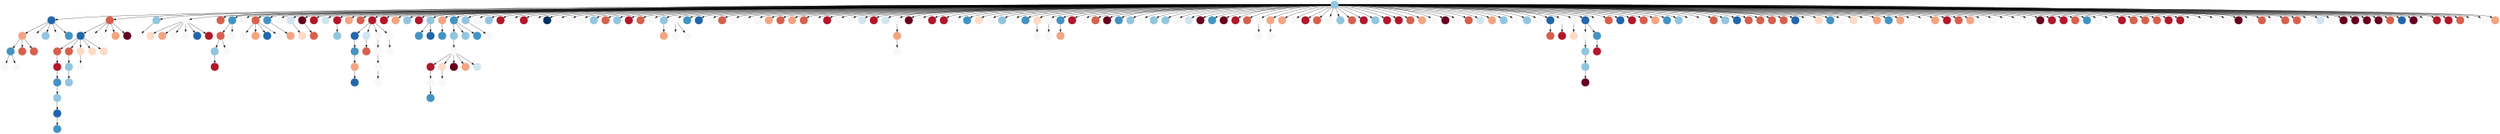 digraph G {
	size=20
	node [label="" shape=circle]
	238717783007977473 [color="#92C5DF" style=filled]
	238718801343049728 [color="#2166AC" style=filled]
	238719202263965696 [color="#D6604D" style=filled]
	947501808855011328 [color="#92C5DF" style=filled]
	759346872628772864 [color="#F8F8F8" style=filled]
	238718121823846400 [color="#D6604D" style=filled]
	238726229736448000 [color="#4393C3" style=filled]
	641251809173049344 [color="#F8F8F8" style=filled]
	238719458884067328 [color="#D6604D" style=filled]
	1112491851909468162 [color="#4393C3" style=filled]
	1122636810348376064 [color="#F8F8F8" style=filled]
	238727438090248192 [color="#D1E5F0" style=filled]
	238724090653986816 [color="#67001F" style=filled]
	238723796830416897 [color="#B2172B" style=filled]
	238718509801156608 [color="#D1E5F0" style=filled]
	238774921176686592 [color="#B2172B" style=filled]
	844592765187035136 [color="#F4A582" style=filled]
	238718590780571650 [color="#D6604D" style=filled]
	238786423862476801 [color="#B2172B" style=filled]
	238745462625148928 [color="#B2172B" style=filled]
	238725270679453696 [color="#F4A582" style=filled]
	238826903585296384 [color="#92C5DF" style=filled]
	238760807800897538 [color="#B2172B" style=filled]
	238740911859843072 [color="#92C5DF" style=filled]
	238731766733619200 [color="#F4A582" style=filled]
	822195639836639233 [color="#4393C3" style=filled]
	238719435521789952 [color="#92C5DF" style=filled]
	818913584528781314 [color="#F8F8F8" style=filled]
	732228132443426818 [color="#92C5DF" style=filled]
	238743891300462592 [color="#B2172B" style=filled]
	238728896915316736 [color="#F8F8F8" style=filled]
	238727919734755328 [color="#B2172B" style=filled]
	238720917700763649 [color="#F8F8F8" style=filled]
	238724598521282561 [color="#053061" style=filled]
	1121843229698088960 [color="#F8F8F8" style=filled]
	1120792806589521920 [color="#F8F8F8" style=filled]
	852710469823594497 [color="#F8F8F8" style=filled]
	820731352093966336 [color="#92C5DF" style=filled]
	819024727528247296 [color="#D6604D" style=filled]
	238985262208794624 [color="#92C5DF" style=filled]
	238743714187575296 [color="#B2172B" style=filled]
	238721872328540160 [color="#D6604D" style=filled]
	238718187573768193 [color="#F8F8F8" style=filled]
	732277410637434881 [color="#92C5DF" style=filled]
	238719965509861377 [color="#F8F8F8" style=filled]
	1104167744981909505 [color="#4393C3" style=filled]
	1104167318853206016 [color="#2166AC" style=filled]
	1032781933435138048 [color="#F8F8F8" style=filled]
	1032717125650186247 [color="#D6604D" style=filled]
	953710141920116737 [color="#F8F8F8" style=filled]
	818919217105895424 [color="#F8F8F8" style=filled]
	799559050681667584 [color="#F8F8F8" style=filled]
	799373608216690688 [color="#F4A582" style=filled]
	788618759724474368 [color="#D6604D" style=filled]
	758835905796812800 [color="#F4A582" style=filled]
	758833475357061120 [color="#D6604D" style=filled]
	238971703001235457 [color="#F8F8F8" style=filled]
	238908811975458816 [color="#B2172B" style=filled]
	238809468937326592 [color="#F8F8F8" style=filled]
	238803597557645312 [color="#F8F8F8" style=filled]
	238738361626550273 [color="#D1E5F0" style=filled]
	238729928575709184 [color="#B2172B" style=filled]
	238726069929263104 [color="#D1E5F0" style=filled]
	727567252023873537 [color="#F8F8F8" style=filled]
	1034684387542159361 [color="#67001F" style=filled]
	1032783374656700416 [color="#F8F8F8" style=filled]
	1028663069373808641 [color="#B2172B" style=filled]
	982959483046580226 [color="#B2172B" style=filled]
	767068285535911936 [color="#F8F8F8" style=filled]
	758830529332424704 [color="#4393C3" style=filled]
	732296450986545153 [color="#FDDBC7" style=filled]
	727573548848586752 [color="#F8F8F8" style=filled]
	238740725569830914 [color="#92C5DF" style=filled]
	238740036282093568 [color="#F8F8F8" style=filled]
	238734175065227264 [color="#4393C3" style=filled]
	238722488555687936 [color="#FDDBC7" style=filled]
	238718045974044673 [color="#F8F8F8" style=filled]
	1120866723899437056 [color="#4393C3" style=filled]
	1122036873743011840 [color="#B2172B" style=filled]
	1122007838359003137 [color="#F8F8F8" style=filled]
	1121963634580574209 [color="#D6604D" style=filled]
	1034685359156813825 [color="#67001F" style=filled]
	848711157527359488 [color="#4393C3" style=filled]
	818909227557199872 [color="#92C5DF" style=filled]
	794743778397425665 [color="#F8F8F8" style=filled]
	793097294841282560 [color="#92C5DF" style=filled]
	758829774961651712 [color="#92C5DF" style=filled]
	732074302972002304 [color="#F8F8F8" style=filled]
	646789109558546436 [color="#D1E5F0" style=filled]
	238777551911280640 [color="#67001F" style=filled]
	238758700729368577 [color="#4393C3" style=filled]
	238753449599172609 [color="#67001F" style=filled]
	238753048544038912 [color="#B2172B" style=filled]
	238730689959305216 [color="#D6604D" style=filled]
	818952721306787840 [color="#F8F8F8" style=filled]
	238728413836374016 [color="#F4A582" style=filled]
	1122876819953324032 [color="#F4A582" style=filled]
	1122122793032851456 [color="#F8F8F8" style=filled]
	1121991259013279749 [color="#B2172B" style=filled]
	1094860764932902918 [color="#D6604D" style=filled]
	1082337217182384128 [color="#F8F8F8" style=filled]
	1033085935548649472 [color="#92C5DF" style=filled]
	1032813540955095040 [color="#D6604D" style=filled]
	950617260246253568 [color="#B2172B" style=filled]
	934497298960150528 [color="#92C5DF" style=filled]
	820633037713117188 [color="#B2172B" style=filled]
	818916822498025478 [color="#B2172B" style=filled]
	818910527619473408 [color="#D6604D" style=filled]
	758875884577173506 [color="#F4A582" style=filled]
	758830448340455425 [color="#F8F8F8" style=filled]
	758830048770002944 [color="#67001F" style=filled]
	732386477317881856 [color="#F8F8F8" style=filled]
	727830169184952322 [color="#D6604D" style=filled]
	238744903587332096 [color="#D1E5F0" style=filled]
	238744358122307585 [color="#F4A582" style=filled]
	238724381638025217 [color="#92C5DF" style=filled]
	238721424553041921 [color="#F8F8F8" style=filled]
	238719837566799872 [color="#92C5DF" style=filled]
	238719820001079299 [color="#F8F8F8" style=filled]
	1118021247227564032 [color="#2166AC" style=filled]
	1032829316495753217 [color="#F8F8F8" style=filled]
	982960376189943809 [color="#F8F8F8" style=filled]
	238732332603961346 [color="#2166AC" style=filled]
	1147461784942665728 [color="#F8F8F8" style=filled]
	1124673696382300160 [color="#D6604D" style=filled]
	1124569158065299456 [color="#2166AC" style=filled]
	1123226403993001988 [color="#B2172B" style=filled]
	1122644648038731778 [color="#D6604D" style=filled]
	1122343316819865600 [color="#F4A582" style=filled]
	1122137648225640449 [color="#4393C3" style=filled]
	1122130476272164864 [color="#92C5DF" style=filled]
	1122108416485396480 [color="#F8F8F8" style=filled]
	1122067771762847744 [color="#F8F8F8" style=filled]
	1122064373906907136 [color="#D6604D" style=filled]
	1122062477183811586 [color="#92C5DF" style=filled]
	1122058240655855617 [color="#2166AC" style=filled]
	1122054181827883011 [color="#D6604D" style=filled]
	1122049767968845825 [color="#D6604D" style=filled]
	1122041540673789957 [color="#D6604D" style=filled]
	1122022372314427392 [color="#D6604D" style=filled]
	1122015164423753730 [color="#2166AC" style=filled]
	1121974653654683649 [color="#F8F8F8" style=filled]
	1121964750387150848 [color="#FDDBC7" style=filled]
	1121957207057285120 [color="#4393C3" style=filled]
	1121953317616345088 [color="#F8F8F8" style=filled]
	1121927533929197568 [color="#FDDBC7" style=filled]
	1121912093580591104 [color="#F8F8F8" style=filled]
	1121886180411359233 [color="#F4A582" style=filled]
	1121809788009177088 [color="#4393C3" style=filled]
	1121806357080895488 [color="#F4A582" style=filled]
	1121796989727858689 [color="#F8F8F8" style=filled]
	1121794494486069248 [color="#F8F8F8" style=filled]
	1121786406085459968 [color="#F4A582" style=filled]
	1121784205795561472 [color="#B2172B" style=filled]
	1113111789292699648 [color="#D6604D" style=filled]
	1112593368515837952 [color="#F4A582" style=filled]
	1110863162750967810 [color="#F8F8F8" style=filled]
	1104980524651573248 [color="#F8F8F8" style=filled]
	1097599785316556800 [color="#F8F8F8" style=filled]
	1097015484543877120 [color="#F8F8F8" style=filled]
	1095989248421961728 [color="#F8F8F8" style=filled]
	1095770402771648512 [color="#67001F" style=filled]
	1095753127897284609 [color="#B2172B" style=filled]
	1095033406285639680 [color="#B2172B" style=filled]
	1034950903395172354 [color="#D6604D" style=filled]
	1034920437384445952 [color="#4393C3" style=filled]
	1034911865003036675 [color="#F8F8F8" style=filled]
	1034911366648418306 [color="#F8F8F8" style=filled]
	1034769778257354752 [color="#B2172B" style=filled]
	1033046038460985345 [color="#D6604D" style=filled]
	1033030723886882817 [color="#D6604D" style=filled]
	1033025938328629248 [color="#D6604D" style=filled]
	1032995189340753920 [color="#B2172B" style=filled]
	1032973489970597889 [color="#B2172B" style=filled]
	1032972377322209282 [color="#F8F8F8" style=filled]
	1032961036662583296 [color="#F8F8F8" style=filled]
	1032955967980351490 [color="#F8F8F8" style=filled]
	1032950449278799873 [color="#F8F8F8" style=filled]
	1032943609350447104 [color="#67001F" style=filled]
	1032925451197599744 [color="#F8F8F8" style=filled]
	1032907929337450496 [color="#D6604D" style=filled]
	1032832741518139392 [color="#F8F8F8" style=filled]
	1032831036982476801 [color="#D6604D" style=filled]
	1032819784138674176 [color="#D6604D" style=filled]
	1032817431088128006 [color="#F8F8F8" style=filled]
	1032816895022510080 [color="#D1E5F0" style=filled]
	1032813965821206528 [color="#F8F8F8" style=filled]
	1032810674609635329 [color="#67001F" style=filled]
	1032806656390901761 [color="#67001F" style=filled]
	1032796793107431424 [color="#67001F" style=filled]
	1032795105382543361 [color="#67001F" style=filled]
	1032791377212391424 [color="#D6604D" style=filled]
	1032791220316200960 [color="#2166AC" style=filled]
	1032783425617502208 [color="#67001F" style=filled]
	1032782502459523072 [color="#F8F8F8" style=filled]
	1032782103140859905 [color="#B2172B" style=filled]
	1032779245351780353 [color="#B2172B" style=filled]
	1032768369202671616 [color="#D6604D" style=filled]
	1032754757641822208 [color="#F8F8F8" style=filled]
	1032752472127926277 [color="#F8F8F8" style=filled]
	1032750160969904128 [color="#F4A582" style=filled]
	982961255366488064 [color="#FDDBC7" style=filled]
	238721204234641408 [color="#2166AC" style=filled]
	727727445693104128 [color="#F8F8F8" style=filled]
	766357660660662272 [color="#F8F8F8" style=filled]
	732041305690361856 [color="#F4A582" style=filled]
	238720405043568641 [color="#67001F" style=filled]
	1032718189619306496 [color="#FDDBC7" style=filled]
	819383089868644353 [color="#F4A582" style=filled]
	1122644196660252672 [color="#F8F8F8" style=filled]
	1121893716388659200 [color="#F8F8F8" style=filled]
	759411837901283328 [color="#2166AC" style=filled]
	759379356636491776 [color="#B2172B" style=filled]
	758830010912296960 [color="#F8F8F8" style=filled]
	238729720961855488 [color="#F4A582" style=filled]
	953710309289680898 [color="#F8F8F8" style=filled]
	1123717423096578049 [color="#92C5DF" style=filled]
	1032816277830680586 [color="#F8F8F8" style=filled]
	732253571568287744 [color="#4393C3" style=filled]
	1112902009554944001 [color="#F4A582" style=filled]
	238879679187128322 [color="#F8F8F8" style=filled]
	732280047512457216 [color="#F4A582" style=filled]
	238734607862865920 [color="#F8F8F8" style=filled]
	238733374913662976 [color="#4393C3" style=filled]
	727568273030717440 [color="#F4A582" style=filled]
	238822218530975744 [color="#2166AC" style=filled]
	238798062066216960 [color="#D1E5F0" style=filled]
	238788885273014272 [color="#F8F8F8" style=filled]
	238798393210720256 [color="#F8F8F8" style=filled]
	766357037945016320 [color="#4393C3" style=filled]
	238726856294146048 [color="#D6604D" style=filled]
	766356076748902400 [color="#F8F8F8" style=filled]
	238732037379473408 [color="#4393C3" style=filled]
	1032792848083689477 [color="#D6604D" style=filled]
	1034904619074371584 [color="#D6604D" style=filled]
	238742494240710656 [color="#4393C3" style=filled]
	238742459230871552 [color="#2166AC" style=filled]
	1120867504555876353 [color="#F4A582" style=filled]
	1068884160360538112 [color="#F8F8F8" style=filled]
	822368061894311936 [color="#92C5DF" style=filled]
	823795578907738112 [color="#92C5DF" style=filled]
	822367393427193856 [color="#4393C3" style=filled]
	953710430316367872 [color="#F8F8F8" style=filled]
	732100235833417728 [color="#F8F8F8" style=filled]
	758836088987226113 [color="#F8F8F8" style=filled]
	238727158493769730 [color="#92C5DF" style=filled]
	766356498590990338 [color="#F8F8F8" style=filled]
	238720056949870593 [color="#F8F8F8" style=filled]
	238720621821968384 [color="#F4A582" style=filled]
	238731334745485312 [color="#2166AC" style=filled]
	238727495363469312 [color="#F8F8F8" style=filled]
	1122109286451220488 [color="#92C5DF" style=filled]
	1032832169817845760 [color="#B2172B" style=filled]
	820191387723464705 [color="#F8F8F8" style=filled]
	731399205420453888 [color="#F8F8F8" style=filled]
	433785276968607744 [color="#D6604D" style=filled]
	727569634115899399 [color="#F8F8F8" style=filled]
	1123714669129207810 [color="#D6604D" style=filled]
	238733740199796736 [color="#B2172B" style=filled]
	238822832522539009 [color="#4393C3" style=filled]
	1032970709457350657 [color="#D6604D" style=filled]
	239040562756468736 [color="#D6604D" style=filled]
	1122109004862435328 [color="#FDDBC7" style=filled]
	1141268289554980864 [color="#FDDBC7" style=filled]
	1032732567877824512 [color="#FDDBC7" style=filled]
	641459599787339776 [color="#FDDBC7" style=filled]
	238791543278948352 [color="#F8F8F8" style=filled]
	1032950701545152513 [color="#F8F8F8" style=filled]
	1121984052242866176 [color="#F8F8F8" style=filled]
	238734906421805057 [color="#92C5DF" style=filled]
	238821399320473600 [color="#D6604D" style=filled]
	239064688804118528 [color="#92C5DF" style=filled]
	238821339694260224 [color="#F8F8F8" style=filled]
	238727515693260800 [color="#B2172B" style=filled]
	1122122151367254016 [color="#F8F8F8" style=filled]
	238735465488994306 [color="#92C5DF" style=filled]
	822437167653912577 [color="#F8F8F8" style=filled]
	238842694863052801 [color="#F4A582" style=filled]
	1122053378941575168 [color="#92C5DF" style=filled]
	1033025306125377536 [color="#B2172B" style=filled]
	238793507769298944 [color="#F8F8F8" style=filled]
	822438876031623168 [color="#B2172B" style=filled]
	822441935684206597 [color="#FDDBC7" style=filled]
	822438695064260611 [color="#67001F" style=filled]
	822438495683756032 [color="#F4A582" style=filled]
	822438288514498560 [color="#D1E5F0" style=filled]
	238736111407599616 [color="#67001F" style=filled]
	1121963597729603584 [color="#4393C3" style=filled]
	238842995754033153 [color="#2166AC" style=filled]
	238794830073982976 [color="#F8F8F8" style=filled]
	822633886937182208 [color="#F8F8F8" style=filled]
	822633599774167047 [color="#F8F8F8" style=filled]
	822638591557980161 [color="#4393C3" style=filled]
	1121969924556099590 [color="#92C5DF" style=filled]
	1121971615288446978 [color="#2166AC" style=filled]
	1121976516580081666 [color="#4393C3" style=filled]
	238717783007977473 -> 238718801343049728
	238717783007977473 -> 238719202263965696
	238717783007977473 -> 947501808855011328
	238717783007977473 -> 759346872628772864
	238717783007977473 -> 238718121823846400
	238717783007977473 -> 238726229736448000
	238717783007977473 -> 641251809173049344
	238717783007977473 -> 238719458884067328
	238717783007977473 -> 1112491851909468162
	238717783007977473 -> 1122636810348376064
	238717783007977473 -> 238727438090248192
	238717783007977473 -> 238724090653986816
	238717783007977473 -> 238723796830416897
	238717783007977473 -> 238718509801156608
	238717783007977473 -> 238774921176686592
	238717783007977473 -> 844592765187035136
	238717783007977473 -> 238718590780571650
	238717783007977473 -> 238786423862476801
	238717783007977473 -> 238745462625148928
	238717783007977473 -> 238725270679453696
	238717783007977473 -> 238826903585296384
	238717783007977473 -> 238760807800897538
	238717783007977473 -> 238740911859843072
	238717783007977473 -> 238731766733619200
	238717783007977473 -> 822195639836639233
	238717783007977473 -> 238719435521789952
	238717783007977473 -> 818913584528781314
	238717783007977473 -> 732228132443426818
	238717783007977473 -> 238743891300462592
	238717783007977473 -> 238728896915316736
	238717783007977473 -> 238727919734755328
	238717783007977473 -> 238720917700763649
	238717783007977473 -> 238724598521282561
	238717783007977473 -> 1121843229698088960
	238717783007977473 -> 1120792806589521920
	238717783007977473 -> 852710469823594497
	238717783007977473 -> 820731352093966336
	238717783007977473 -> 819024727528247296
	238717783007977473 -> 238985262208794624
	238717783007977473 -> 238743714187575296
	238717783007977473 -> 238721872328540160
	238717783007977473 -> 238718187573768193
	238717783007977473 -> 732277410637434881
	238717783007977473 -> 238719965509861377
	238717783007977473 -> 1104167744981909505
	238717783007977473 -> 1104167318853206016
	238717783007977473 -> 1032781933435138048
	238717783007977473 -> 1032717125650186247
	238717783007977473 -> 953710141920116737
	238717783007977473 -> 818919217105895424
	238717783007977473 -> 799559050681667584
	238717783007977473 -> 799373608216690688
	238717783007977473 -> 788618759724474368
	238717783007977473 -> 758835905796812800
	238717783007977473 -> 758833475357061120
	238717783007977473 -> 238971703001235457
	238717783007977473 -> 238908811975458816
	238717783007977473 -> 238809468937326592
	238717783007977473 -> 238803597557645312
	238717783007977473 -> 238738361626550273
	238717783007977473 -> 238729928575709184
	238717783007977473 -> 238726069929263104
	238717783007977473 -> 727567252023873537
	238717783007977473 -> 1034684387542159361
	238717783007977473 -> 1032783374656700416
	238717783007977473 -> 1028663069373808641
	238717783007977473 -> 982959483046580226
	238717783007977473 -> 767068285535911936
	238717783007977473 -> 758830529332424704
	238717783007977473 -> 732296450986545153
	238717783007977473 -> 727573548848586752
	238717783007977473 -> 238740725569830914
	238717783007977473 -> 238740036282093568
	238717783007977473 -> 238734175065227264
	238717783007977473 -> 238722488555687936
	238717783007977473 -> 238718045974044673
	238717783007977473 -> 1120866723899437056
	238717783007977473 -> 1122036873743011840
	238717783007977473 -> 1122007838359003137
	238717783007977473 -> 1121963634580574209
	238717783007977473 -> 1034685359156813825
	238717783007977473 -> 848711157527359488
	238717783007977473 -> 818909227557199872
	238717783007977473 -> 794743778397425665
	238717783007977473 -> 793097294841282560
	238717783007977473 -> 758829774961651712
	238717783007977473 -> 732074302972002304
	238717783007977473 -> 646789109558546436
	238717783007977473 -> 238777551911280640
	238717783007977473 -> 238758700729368577
	238717783007977473 -> 238753449599172609
	238717783007977473 -> 238753048544038912
	238717783007977473 -> 238730689959305216
	238717783007977473 -> 818952721306787840
	238717783007977473 -> 238728413836374016
	238717783007977473 -> 1122876819953324032
	238717783007977473 -> 1122122793032851456
	238717783007977473 -> 1121991259013279749
	238717783007977473 -> 1094860764932902918
	238717783007977473 -> 1082337217182384128
	238717783007977473 -> 1033085935548649472
	238717783007977473 -> 1032813540955095040
	238717783007977473 -> 950617260246253568
	238717783007977473 -> 934497298960150528
	238717783007977473 -> 820633037713117188
	238717783007977473 -> 818916822498025478
	238717783007977473 -> 818910527619473408
	238717783007977473 -> 758875884577173506
	238717783007977473 -> 758830448340455425
	238717783007977473 -> 758830048770002944
	238717783007977473 -> 732386477317881856
	238717783007977473 -> 727830169184952322
	238717783007977473 -> 238744903587332096
	238717783007977473 -> 238744358122307585
	238717783007977473 -> 238724381638025217
	238717783007977473 -> 238721424553041921
	238717783007977473 -> 238719837566799872
	238717783007977473 -> 238719820001079299
	238717783007977473 -> 1118021247227564032
	238717783007977473 -> 1032829316495753217
	238717783007977473 -> 982960376189943809
	238717783007977473 -> 238732332603961346
	238717783007977473 -> 1147461784942665728
	238717783007977473 -> 1124673696382300160
	238717783007977473 -> 1124569158065299456
	238717783007977473 -> 1123226403993001988
	238717783007977473 -> 1122644648038731778
	238717783007977473 -> 1122343316819865600
	238717783007977473 -> 1122137648225640449
	238717783007977473 -> 1122130476272164864
	238717783007977473 -> 1122108416485396480
	238717783007977473 -> 1122067771762847744
	238717783007977473 -> 1122064373906907136
	238717783007977473 -> 1122062477183811586
	238717783007977473 -> 1122058240655855617
	238717783007977473 -> 1122054181827883011
	238717783007977473 -> 1122049767968845825
	238717783007977473 -> 1122041540673789957
	238717783007977473 -> 1122022372314427392
	238717783007977473 -> 1122015164423753730
	238717783007977473 -> 1121974653654683649
	238717783007977473 -> 1121964750387150848
	238717783007977473 -> 1121957207057285120
	238717783007977473 -> 1121953317616345088
	238717783007977473 -> 1121927533929197568
	238717783007977473 -> 1121912093580591104
	238717783007977473 -> 1121886180411359233
	238717783007977473 -> 1121809788009177088
	238717783007977473 -> 1121806357080895488
	238717783007977473 -> 1121796989727858689
	238717783007977473 -> 1121794494486069248
	238717783007977473 -> 1121786406085459968
	238717783007977473 -> 1121784205795561472
	238717783007977473 -> 1113111789292699648
	238717783007977473 -> 1112593368515837952
	238717783007977473 -> 1110863162750967810
	238717783007977473 -> 1104980524651573248
	238717783007977473 -> 1097599785316556800
	238717783007977473 -> 1097015484543877120
	238717783007977473 -> 1095989248421961728
	238717783007977473 -> 1095770402771648512
	238717783007977473 -> 1095753127897284609
	238717783007977473 -> 1095033406285639680
	238717783007977473 -> 1034950903395172354
	238717783007977473 -> 1034920437384445952
	238717783007977473 -> 1034911865003036675
	238717783007977473 -> 1034911366648418306
	238717783007977473 -> 1034769778257354752
	238717783007977473 -> 1033046038460985345
	238717783007977473 -> 1033030723886882817
	238717783007977473 -> 1033025938328629248
	238717783007977473 -> 1032995189340753920
	238717783007977473 -> 1032973489970597889
	238717783007977473 -> 1032972377322209282
	238717783007977473 -> 1032961036662583296
	238717783007977473 -> 1032955967980351490
	238717783007977473 -> 1032950449278799873
	238717783007977473 -> 1032943609350447104
	238717783007977473 -> 1032925451197599744
	238717783007977473 -> 1032907929337450496
	238717783007977473 -> 1032832741518139392
	238717783007977473 -> 1032831036982476801
	238717783007977473 -> 1032819784138674176
	238717783007977473 -> 1032817431088128006
	238717783007977473 -> 1032816895022510080
	238717783007977473 -> 1032813965821206528
	238717783007977473 -> 1032810674609635329
	238717783007977473 -> 1032806656390901761
	238717783007977473 -> 1032796793107431424
	238717783007977473 -> 1032795105382543361
	238717783007977473 -> 1032791377212391424
	238717783007977473 -> 1032791220316200960
	238717783007977473 -> 1032783425617502208
	238717783007977473 -> 1032782502459523072
	238717783007977473 -> 1032782103140859905
	238717783007977473 -> 1032779245351780353
	238717783007977473 -> 1032768369202671616
	238717783007977473 -> 1032754757641822208
	238717783007977473 -> 1032752472127926277
	238717783007977473 -> 1032750160969904128
	982960376189943809 -> 982961255366488064
	238719202263965696 -> 238721204234641408
	238719202263965696 -> 727727445693104128
	238719202263965696 -> 766357660660662272
	238719202263965696 -> 732041305690361856
	238719202263965696 -> 238720405043568641
	759346872628772864 -> 1032718189619306496
	759346872628772864 -> 819383089868644353
	759346872628772864 -> 1122644196660252672
	759346872628772864 -> 1121893716388659200
	759346872628772864 -> 759411837901283328
	759346872628772864 -> 759379356636491776
	238718045974044673 -> 758830010912296960
	238718801343049728 -> 238729720961855488
	238718801343049728 -> 953710309289680898
	238718801343049728 -> 1123717423096578049
	238718801343049728 -> 1032816277830680586
	238718801343049728 -> 732253571568287744
	1112491851909468162 -> 1112902009554944001
	238728413836374016 -> 238879679187128322
	732277410637434881 -> 732280047512457216
	238732332603961346 -> 238734607862865920
	238732332603961346 -> 238733374913662976
	727567252023873537 -> 727568273030717440
	238786423862476801 -> 238822218530975744
	238786423862476801 -> 238798062066216960
	238786423862476801 -> 238788885273014272
	238786423862476801 -> 238798393210720256
	238731766733619200 -> 766357037945016320
	238726229736448000 -> 238726856294146048
	238726229736448000 -> 766356076748902400
	238729720961855488 -> 238732037379473408
	238729720961855488 -> 1032792848083689477
	238729720961855488 -> 1034904619074371584
	238740911859843072 -> 238742494240710656
	238740911859843072 -> 238742459230871552
	1120866723899437056 -> 1120867504555876353
	818952721306787840 -> 1068884160360538112
	822195639836639233 -> 822368061894311936
	822195639836639233 -> 823795578907738112
	822195639836639233 -> 822367393427193856
	947501808855011328 -> 953710430316367872
	238719965509861377 -> 732100235833417728
	238719965509861377 -> 758836088987226113
	238726856294146048 -> 238727158493769730
	238726856294146048 -> 766356498590990338
	238719458884067328 -> 238720056949870593
	238719458884067328 -> 238720621821968384
	238719458884067328 -> 238731334745485312
	238719458884067328 -> 238727495363469312
	238774921176686592 -> 1122109286451220488
	1032829316495753217 -> 1032832169817845760
	238719435521789952 -> 820191387723464705
	238722488555687936 -> 731399205420453888
	238724090653986816 -> 433785276968607744
	727568273030717440 -> 727569634115899399
	1118021247227564032 -> 1123714669129207810
	238733374913662976 -> 238733740199796736
	238822218530975744 -> 238822832522539009
	238721204234641408 -> 1032970709457350657
	238721204234641408 -> 239040562756468736
	238721204234641408 -> 1122109004862435328
	238721204234641408 -> 1141268289554980864
	238721204234641408 -> 1032732567877824512
	238727438090248192 -> 641459599787339776
	238788885273014272 -> 238791543278948352
	238732037379473408 -> 1032950701545152513
	238732037379473408 -> 1121984052242866176
	238734607862865920 -> 238734906421805057
	238798062066216960 -> 238821399320473600
	239040562756468736 -> 239064688804118528
	238798393210720256 -> 238821339694260224
	238727158493769730 -> 238727515693260800
	1122109004862435328 -> 1122122151367254016
	238734906421805057 -> 238735465488994306
	822368061894311936 -> 822437167653912577
	238822832522539009 -> 238842694863052801
	239064688804118528 -> 1122053378941575168
	1032970709457350657 -> 1033025306125377536
	238791543278948352 -> 238793507769298944
	822437167653912577 -> 822438876031623168
	822437167653912577 -> 822441935684206597
	822437167653912577 -> 822438695064260611
	822437167653912577 -> 822438495683756032
	822437167653912577 -> 822438288514498560
	238735465488994306 -> 238736111407599616
	1033025306125377536 -> 1121963597729603584
	238842694863052801 -> 238842995754033153
	238793507769298944 -> 238794830073982976
	822438876031623168 -> 822633886937182208
	822441935684206597 -> 822633599774167047
	822633886937182208 -> 822638591557980161
	1121963597729603584 -> 1121969924556099590
	1121969924556099590 -> 1121971615288446978
	1121971615288446978 -> 1121976516580081666
}
